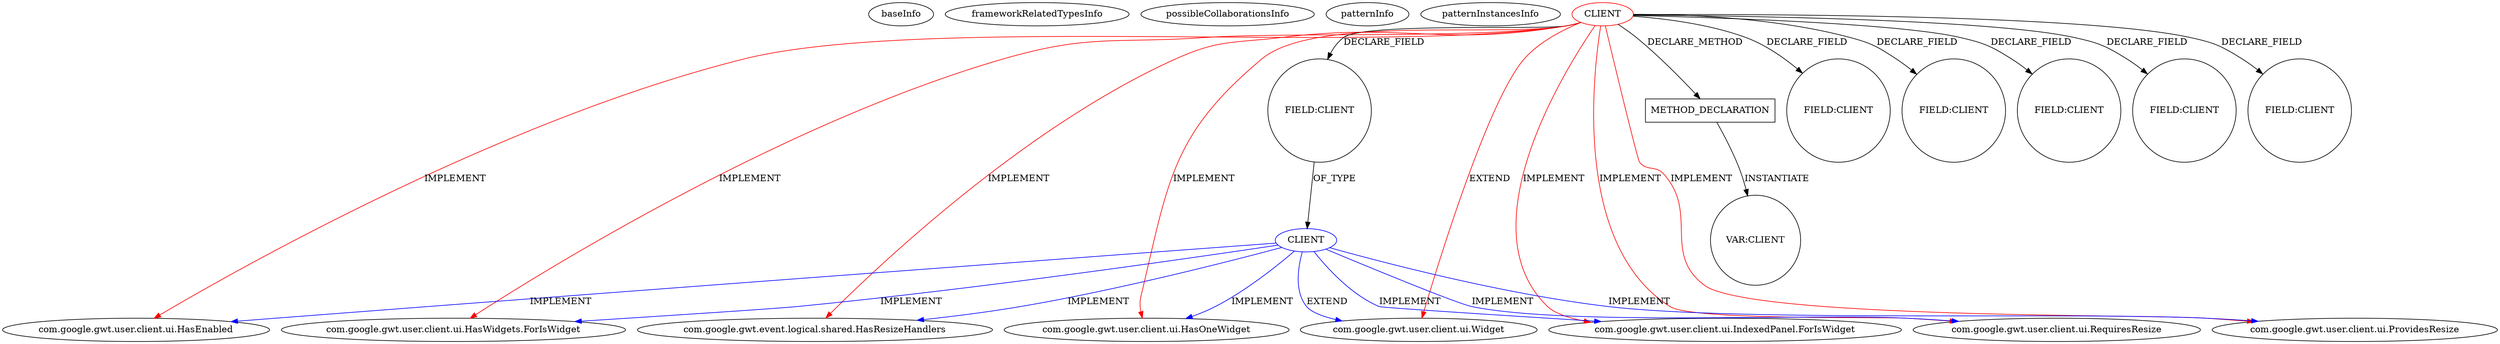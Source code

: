 digraph {
baseInfo[graphId=787,category="pattern",isAnonymous=false,possibleRelation=true]
frameworkRelatedTypesInfo[0="com.google.gwt.user.client.ui.ProvidesResize",1="com.google.gwt.user.client.ui.HasEnabled",2="com.google.gwt.event.logical.shared.HasResizeHandlers",3="com.google.gwt.user.client.ui.HasWidgets.ForIsWidget",4="com.google.gwt.user.client.ui.RequiresResize",5="com.google.gwt.user.client.ui.IndexedPanel.ForIsWidget",6="com.google.gwt.user.client.ui.HasOneWidget",7="com.google.gwt.user.client.ui.Widget"]
possibleCollaborationsInfo[0="787~FIELD_TYPE_DECLARATION-~com.google.gwt.user.client.ui.ProvidesResize com.google.gwt.user.client.ui.HasEnabled com.google.gwt.event.logical.shared.HasResizeHandlers com.google.gwt.user.client.ui.HasWidgets.ForIsWidget com.google.gwt.user.client.ui.RequiresResize com.google.gwt.user.client.ui.IndexedPanel.ForIsWidget com.google.gwt.user.client.ui.HasOneWidget com.google.gwt.user.client.ui.Widget ~com.google.gwt.user.client.ui.Widget com.google.gwt.user.client.ui.HasEnabled com.google.gwt.event.logical.shared.HasResizeHandlers com.google.gwt.user.client.ui.HasWidgets.ForIsWidget com.google.gwt.user.client.ui.HasOneWidget com.google.gwt.user.client.ui.ProvidesResize com.google.gwt.user.client.ui.RequiresResize com.google.gwt.user.client.ui.IndexedPanel.ForIsWidget ~false~false"]
patternInfo[frequency=2.0,patternRootClient=0]
patternInstancesInfo[0="kospiotr-gwt-layout-designer~/kospiotr-gwt-layout-designer/gwt-layout-designer-master/src/main/java/pl/pkosmowski/gxtshowcase/client/MainPanel.java~MainPanel~3417",1="rdomingonl-layoutTest~/rdomingonl-layoutTest/layoutTest-master/src/main/java/nl/tc/rd/exp/layouttest/client/mvp/view/WidgetDesignerView.java~WidgetDesignerView~4344"]
4[label="com.google.gwt.user.client.ui.HasWidgets.ForIsWidget",vertexType="FRAMEWORK_INTERFACE_TYPE",isFrameworkType=false]
0[label="CLIENT",vertexType="ROOT_CLIENT_CLASS_DECLARATION",isFrameworkType=false,color=red]
3[label="com.google.gwt.user.client.ui.HasEnabled",vertexType="FRAMEWORK_INTERFACE_TYPE",isFrameworkType=false]
8[label="com.google.gwt.user.client.ui.HasOneWidget",vertexType="FRAMEWORK_INTERFACE_TYPE",isFrameworkType=false]
7[label="com.google.gwt.user.client.ui.ProvidesResize",vertexType="FRAMEWORK_INTERFACE_TYPE",isFrameworkType=false]
63[label="METHOD_DECLARATION",vertexType="CLIENT_METHOD_DECLARATION",isFrameworkType=false,shape=box]
39[label="FIELD:CLIENT",vertexType="FIELD_DECLARATION",isFrameworkType=false,shape=circle]
19[label="FIELD:CLIENT",vertexType="FIELD_DECLARATION",isFrameworkType=false,shape=circle]
9[label="FIELD:CLIENT",vertexType="FIELD_DECLARATION",isFrameworkType=false,shape=circle]
41[label="FIELD:CLIENT",vertexType="FIELD_DECLARATION",isFrameworkType=false,shape=circle]
52[label="FIELD:CLIENT",vertexType="FIELD_DECLARATION",isFrameworkType=false,shape=circle]
65[label="VAR:CLIENT",vertexType="VARIABLE_EXPRESION",isFrameworkType=false,shape=circle]
29[label="FIELD:CLIENT",vertexType="FIELD_DECLARATION",isFrameworkType=false,shape=circle]
5[label="com.google.gwt.user.client.ui.IndexedPanel.ForIsWidget",vertexType="FRAMEWORK_INTERFACE_TYPE",isFrameworkType=false]
2[label="com.google.gwt.event.logical.shared.HasResizeHandlers",vertexType="FRAMEWORK_INTERFACE_TYPE",isFrameworkType=false]
1[label="com.google.gwt.user.client.ui.Widget",vertexType="FRAMEWORK_CLASS_TYPE",isFrameworkType=false]
6[label="com.google.gwt.user.client.ui.RequiresResize",vertexType="FRAMEWORK_INTERFACE_TYPE",isFrameworkType=false]
30[label="CLIENT",vertexType="REFERENCE_CLIENT_CLASS_DECLARATION",isFrameworkType=false,color=blue]
0->7[label="IMPLEMENT",color=red]
0->9[label="DECLARE_FIELD"]
63->65[label="INSTANTIATE"]
30->1[label="EXTEND",color=blue]
0->3[label="IMPLEMENT",color=red]
0->2[label="IMPLEMENT",color=red]
30->3[label="IMPLEMENT",color=blue]
0->4[label="IMPLEMENT",color=red]
0->29[label="DECLARE_FIELD"]
29->30[label="OF_TYPE"]
0->39[label="DECLARE_FIELD"]
0->6[label="IMPLEMENT",color=red]
0->63[label="DECLARE_METHOD"]
0->19[label="DECLARE_FIELD"]
30->2[label="IMPLEMENT",color=blue]
0->41[label="DECLARE_FIELD"]
0->52[label="DECLARE_FIELD"]
0->5[label="IMPLEMENT",color=red]
0->8[label="IMPLEMENT",color=red]
30->4[label="IMPLEMENT",color=blue]
30->8[label="IMPLEMENT",color=blue]
0->1[label="EXTEND",color=red]
30->7[label="IMPLEMENT",color=blue]
30->6[label="IMPLEMENT",color=blue]
30->5[label="IMPLEMENT",color=blue]
}
